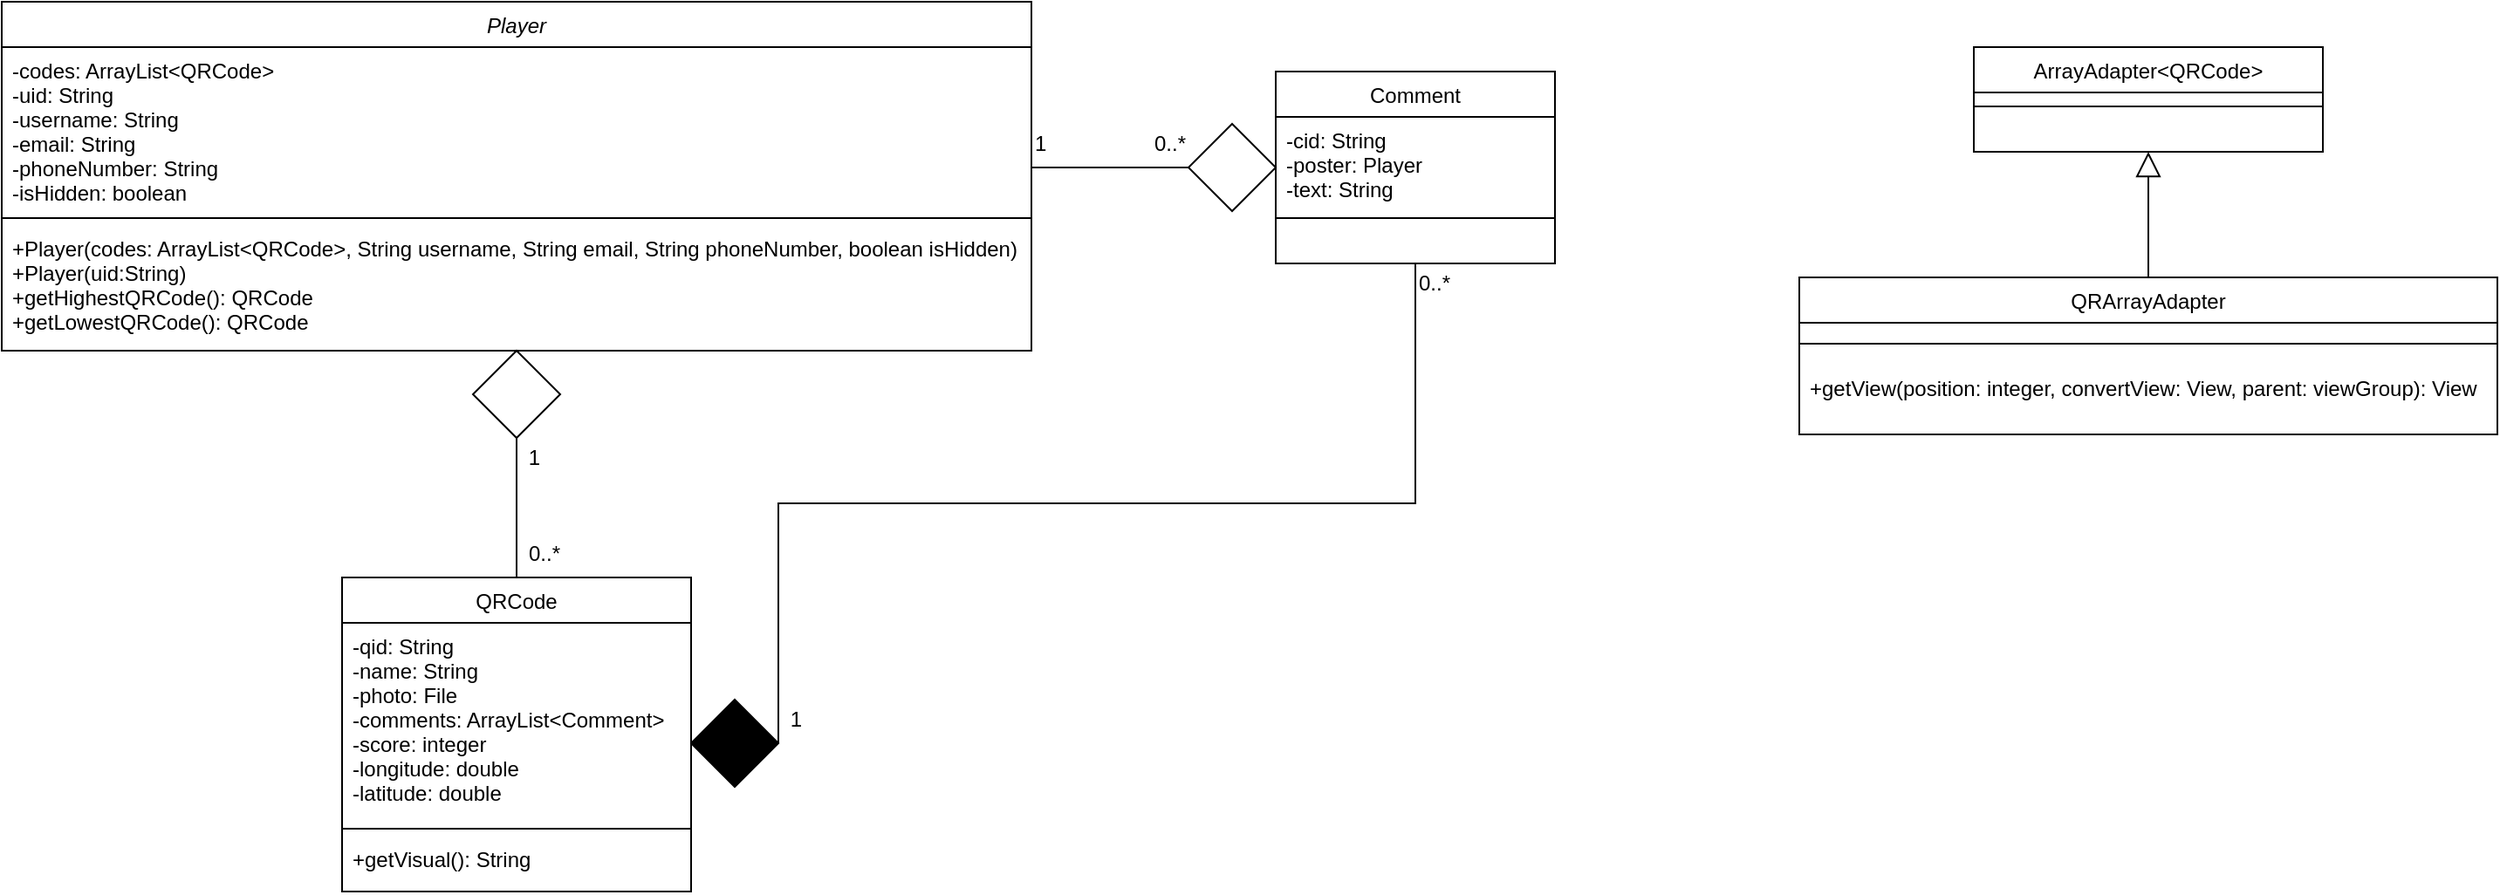 <mxfile version="20.8.23" type="device"><diagram id="C5RBs43oDa-KdzZeNtuy" name="Page-1"><mxGraphModel dx="732" dy="726" grid="1" gridSize="10" guides="1" tooltips="1" connect="1" arrows="1" fold="1" page="1" pageScale="1" pageWidth="1654" pageHeight="1169" math="0" shadow="0"><root><mxCell id="WIyWlLk6GJQsqaUBKTNV-0"/><mxCell id="WIyWlLk6GJQsqaUBKTNV-1" parent="WIyWlLk6GJQsqaUBKTNV-0"/><mxCell id="zkfFHV4jXpPFQw0GAbJ--6" value="QRCode" style="swimlane;fontStyle=0;align=center;verticalAlign=top;childLayout=stackLayout;horizontal=1;startSize=26;horizontalStack=0;resizeParent=1;resizeLast=0;collapsible=1;marginBottom=0;rounded=0;shadow=0;strokeWidth=1;" parent="WIyWlLk6GJQsqaUBKTNV-1" vertex="1"><mxGeometry x="235" y="400" width="200" height="180" as="geometry"><mxRectangle x="130" y="380" width="160" height="26" as="alternateBounds"/></mxGeometry></mxCell><mxCell id="zkfFHV4jXpPFQw0GAbJ--7" value="-qid: String&#10;-name: String&#10;-photo: File&#10;-comments: ArrayList&lt;Comment&gt;&#10;-score: integer&#10;-longitude: double&#10;-latitude: double" style="text;align=left;verticalAlign=top;spacingLeft=4;spacingRight=4;overflow=hidden;rotatable=0;points=[[0,0.5],[1,0.5]];portConstraint=eastwest;" parent="zkfFHV4jXpPFQw0GAbJ--6" vertex="1"><mxGeometry y="26" width="200" height="114" as="geometry"/></mxCell><mxCell id="zkfFHV4jXpPFQw0GAbJ--9" value="" style="line;html=1;strokeWidth=1;align=left;verticalAlign=middle;spacingTop=-1;spacingLeft=3;spacingRight=3;rotatable=0;labelPosition=right;points=[];portConstraint=eastwest;" parent="zkfFHV4jXpPFQw0GAbJ--6" vertex="1"><mxGeometry y="140" width="200" height="8" as="geometry"/></mxCell><mxCell id="wJ786lOBI6JB7BBE6zlU-8" value="+getVisual(): String" style="text;align=left;verticalAlign=top;spacingLeft=4;spacingRight=4;overflow=hidden;rotatable=0;points=[[0,0.5],[1,0.5]];portConstraint=eastwest;" vertex="1" parent="zkfFHV4jXpPFQw0GAbJ--6"><mxGeometry y="148" width="200" height="30" as="geometry"/></mxCell><mxCell id="zkfFHV4jXpPFQw0GAbJ--26" value="" style="endArrow=none;shadow=0;strokeWidth=1;rounded=0;endFill=0;edgeStyle=elbowEdgeStyle;elbow=vertical;entryX=0;entryY=0.5;entryDx=0;entryDy=0;" parent="WIyWlLk6GJQsqaUBKTNV-1" source="zkfFHV4jXpPFQw0GAbJ--0" target="2BQzIX3aD6I6nqEZA5Km-3" edge="1"><mxGeometry x="0.5" y="41" relative="1" as="geometry"><mxPoint x="380" y="192" as="sourcePoint"/><mxPoint x="750" y="155" as="targetPoint"/><mxPoint x="-40" y="32" as="offset"/></mxGeometry></mxCell><mxCell id="zkfFHV4jXpPFQw0GAbJ--27" value="1" style="resizable=0;align=left;verticalAlign=bottom;labelBackgroundColor=none;fontSize=12;" parent="zkfFHV4jXpPFQw0GAbJ--26" connectable="0" vertex="1"><mxGeometry x="-1" relative="1" as="geometry"><mxPoint y="-5" as="offset"/></mxGeometry></mxCell><mxCell id="zkfFHV4jXpPFQw0GAbJ--28" value="0..*" style="resizable=0;align=right;verticalAlign=bottom;labelBackgroundColor=none;fontSize=12;" parent="zkfFHV4jXpPFQw0GAbJ--26" connectable="0" vertex="1"><mxGeometry x="1" relative="1" as="geometry"><mxPoint y="-5" as="offset"/></mxGeometry></mxCell><mxCell id="2BQzIX3aD6I6nqEZA5Km-4" value="" style="group" parent="WIyWlLk6GJQsqaUBKTNV-1" vertex="1" connectable="0"><mxGeometry x="720" y="110" width="210" height="110" as="geometry"/></mxCell><mxCell id="zkfFHV4jXpPFQw0GAbJ--17" value="Comment" style="swimlane;fontStyle=0;align=center;verticalAlign=top;childLayout=stackLayout;horizontal=1;startSize=26;horizontalStack=0;resizeParent=1;resizeLast=0;collapsible=1;marginBottom=0;rounded=0;shadow=0;strokeWidth=1;" parent="2BQzIX3aD6I6nqEZA5Km-4" vertex="1"><mxGeometry x="50" width="160" height="110" as="geometry"><mxRectangle x="550" y="140" width="160" height="26" as="alternateBounds"/></mxGeometry></mxCell><mxCell id="zkfFHV4jXpPFQw0GAbJ--18" value="-cid: String&#10;-poster: Player&#10;-text: String" style="text;align=left;verticalAlign=top;spacingLeft=4;spacingRight=4;overflow=hidden;rotatable=0;points=[[0,0.5],[1,0.5]];portConstraint=eastwest;" parent="zkfFHV4jXpPFQw0GAbJ--17" vertex="1"><mxGeometry y="26" width="160" height="54" as="geometry"/></mxCell><mxCell id="zkfFHV4jXpPFQw0GAbJ--23" value="" style="line;html=1;strokeWidth=1;align=left;verticalAlign=middle;spacingTop=-1;spacingLeft=3;spacingRight=3;rotatable=0;labelPosition=right;points=[];portConstraint=eastwest;" parent="zkfFHV4jXpPFQw0GAbJ--17" vertex="1"><mxGeometry y="80" width="160" height="8" as="geometry"/></mxCell><mxCell id="2BQzIX3aD6I6nqEZA5Km-3" value="" style="rhombus;whiteSpace=wrap;html=1;" parent="2BQzIX3aD6I6nqEZA5Km-4" vertex="1"><mxGeometry y="30" width="50" height="50" as="geometry"/></mxCell><mxCell id="2BQzIX3aD6I6nqEZA5Km-7" value="" style="endArrow=none;shadow=0;strokeWidth=1;rounded=0;endFill=0;edgeStyle=elbowEdgeStyle;elbow=vertical;entryX=0.5;entryY=1;entryDx=0;entryDy=0;exitX=0.5;exitY=0;exitDx=0;exitDy=0;" parent="WIyWlLk6GJQsqaUBKTNV-1" source="zkfFHV4jXpPFQw0GAbJ--6" target="2BQzIX3aD6I6nqEZA5Km-10" edge="1"><mxGeometry x="0.5" y="41" relative="1" as="geometry"><mxPoint x="210" y="265" as="sourcePoint"/><mxPoint x="330" y="255" as="targetPoint"/><mxPoint x="-40" y="32" as="offset"/></mxGeometry></mxCell><mxCell id="2BQzIX3aD6I6nqEZA5Km-8" value="0..*" style="resizable=0;align=left;verticalAlign=bottom;labelBackgroundColor=none;fontSize=12;" parent="2BQzIX3aD6I6nqEZA5Km-7" connectable="0" vertex="1"><mxGeometry x="-1" relative="1" as="geometry"><mxPoint x="5" y="-5" as="offset"/></mxGeometry></mxCell><mxCell id="2BQzIX3aD6I6nqEZA5Km-9" value="1" style="resizable=0;align=right;verticalAlign=bottom;labelBackgroundColor=none;fontSize=12;" parent="2BQzIX3aD6I6nqEZA5Km-7" connectable="0" vertex="1"><mxGeometry x="1" relative="1" as="geometry"><mxPoint x="15" y="20" as="offset"/></mxGeometry></mxCell><mxCell id="2BQzIX3aD6I6nqEZA5Km-11" value="" style="group" parent="WIyWlLk6GJQsqaUBKTNV-1" vertex="1" connectable="0"><mxGeometry x="40" y="70" width="590" height="220" as="geometry"/></mxCell><mxCell id="zkfFHV4jXpPFQw0GAbJ--0" value="Player" style="swimlane;fontStyle=2;align=center;verticalAlign=top;childLayout=stackLayout;horizontal=1;startSize=26;horizontalStack=0;resizeParent=1;resizeLast=0;collapsible=1;marginBottom=0;rounded=0;shadow=0;strokeWidth=1;" parent="2BQzIX3aD6I6nqEZA5Km-11" vertex="1"><mxGeometry width="590" height="200" as="geometry"><mxRectangle x="220" y="120" width="160" height="26" as="alternateBounds"/></mxGeometry></mxCell><mxCell id="zkfFHV4jXpPFQw0GAbJ--1" value="-codes: ArrayList&lt;QRCode&gt;&#10;-uid: String&#10;-username: String&#10;-email: String&#10;-phoneNumber: String&#10;-isHidden: boolean" style="text;align=left;verticalAlign=top;spacingLeft=4;spacingRight=4;overflow=hidden;rotatable=0;points=[[0,0.5],[1,0.5]];portConstraint=eastwest;" parent="zkfFHV4jXpPFQw0GAbJ--0" vertex="1"><mxGeometry y="26" width="590" height="94" as="geometry"/></mxCell><mxCell id="zkfFHV4jXpPFQw0GAbJ--4" value="" style="line;html=1;strokeWidth=1;align=left;verticalAlign=middle;spacingTop=-1;spacingLeft=3;spacingRight=3;rotatable=0;labelPosition=right;points=[];portConstraint=eastwest;" parent="zkfFHV4jXpPFQw0GAbJ--0" vertex="1"><mxGeometry y="120" width="590" height="8" as="geometry"/></mxCell><mxCell id="zkfFHV4jXpPFQw0GAbJ--5" value="+Player(codes: ArrayList&lt;QRCode&gt;, String username, String email, String phoneNumber, boolean isHidden)&#10;+Player(uid:String)&#10;+getHighestQRCode(): QRCode&#10;+getLowestQRCode(): QRCode&#10;" style="text;align=left;verticalAlign=top;spacingLeft=4;spacingRight=4;overflow=hidden;rotatable=0;points=[[0,0.5],[1,0.5]];portConstraint=eastwest;" parent="zkfFHV4jXpPFQw0GAbJ--0" vertex="1"><mxGeometry y="128" width="590" height="72" as="geometry"/></mxCell><mxCell id="2BQzIX3aD6I6nqEZA5Km-10" value="" style="rhombus;whiteSpace=wrap;html=1;" parent="2BQzIX3aD6I6nqEZA5Km-11" vertex="1"><mxGeometry x="270" y="200" width="50" height="50" as="geometry"/></mxCell><mxCell id="2BQzIX3aD6I6nqEZA5Km-12" value="" style="endArrow=none;shadow=0;strokeWidth=1;rounded=0;endFill=0;edgeStyle=elbowEdgeStyle;elbow=vertical;entryX=1;entryY=0.5;entryDx=0;entryDy=0;exitX=0.5;exitY=1;exitDx=0;exitDy=0;" parent="WIyWlLk6GJQsqaUBKTNV-1" source="zkfFHV4jXpPFQw0GAbJ--17" target="2BQzIX3aD6I6nqEZA5Km-15" edge="1"><mxGeometry x="0.5" y="41" relative="1" as="geometry"><mxPoint x="760" y="270" as="sourcePoint"/><mxPoint x="500" y="485" as="targetPoint"/><mxPoint x="-40" y="32" as="offset"/></mxGeometry></mxCell><mxCell id="2BQzIX3aD6I6nqEZA5Km-13" value="0..*" style="resizable=0;align=left;verticalAlign=bottom;labelBackgroundColor=none;fontSize=12;" parent="2BQzIX3aD6I6nqEZA5Km-12" connectable="0" vertex="1"><mxGeometry x="-1" relative="1" as="geometry"><mxPoint y="20" as="offset"/></mxGeometry></mxCell><mxCell id="2BQzIX3aD6I6nqEZA5Km-14" value="1" style="resizable=0;align=right;verticalAlign=bottom;labelBackgroundColor=none;fontSize=12;" parent="2BQzIX3aD6I6nqEZA5Km-12" connectable="0" vertex="1"><mxGeometry x="1" relative="1" as="geometry"><mxPoint x="15" y="-5" as="offset"/></mxGeometry></mxCell><mxCell id="2BQzIX3aD6I6nqEZA5Km-15" value="" style="rhombus;whiteSpace=wrap;html=1;fillColor=#000000;" parent="WIyWlLk6GJQsqaUBKTNV-1" vertex="1"><mxGeometry x="435" y="470" width="50" height="50" as="geometry"/></mxCell><mxCell id="wJ786lOBI6JB7BBE6zlU-0" value="" style="group" vertex="1" connectable="0" parent="WIyWlLk6GJQsqaUBKTNV-1"><mxGeometry x="1070" y="228" width="400" height="90" as="geometry"/></mxCell><mxCell id="wJ786lOBI6JB7BBE6zlU-1" value="QRArrayAdapter" style="swimlane;fontStyle=0;align=center;verticalAlign=top;childLayout=stackLayout;horizontal=1;startSize=26;horizontalStack=0;resizeParent=1;resizeLast=0;collapsible=1;marginBottom=0;rounded=0;shadow=0;strokeWidth=1;container=0;" vertex="1" parent="wJ786lOBI6JB7BBE6zlU-0"><mxGeometry width="400" height="90" as="geometry"><mxRectangle x="220" y="120" width="160" height="26" as="alternateBounds"/></mxGeometry></mxCell><mxCell id="wJ786lOBI6JB7BBE6zlU-2" value="" style="line;html=1;strokeWidth=1;align=left;verticalAlign=middle;spacingTop=-1;spacingLeft=3;spacingRight=3;rotatable=0;labelPosition=right;points=[];portConstraint=eastwest;container=0;" vertex="1" parent="wJ786lOBI6JB7BBE6zlU-0"><mxGeometry y="26" width="400" height="24" as="geometry"/></mxCell><mxCell id="wJ786lOBI6JB7BBE6zlU-3" value="+getView(position: integer, convertView: View, parent: viewGroup): View" style="text;align=left;verticalAlign=top;spacingLeft=4;spacingRight=4;overflow=hidden;rotatable=0;points=[[0,0.5],[1,0.5]];portConstraint=eastwest;container=0;" vertex="1" parent="wJ786lOBI6JB7BBE6zlU-0"><mxGeometry y="50" width="400" height="30" as="geometry"/></mxCell><mxCell id="wJ786lOBI6JB7BBE6zlU-4" value="" style="group" vertex="1" connectable="0" parent="WIyWlLk6GJQsqaUBKTNV-1"><mxGeometry x="1170" y="96" width="200" height="60" as="geometry"/></mxCell><mxCell id="wJ786lOBI6JB7BBE6zlU-5" value="ArrayAdapter&lt;QRCode&gt;" style="swimlane;fontStyle=0;align=center;verticalAlign=top;childLayout=stackLayout;horizontal=1;startSize=26;horizontalStack=0;resizeParent=1;resizeLast=0;collapsible=1;marginBottom=0;rounded=0;shadow=0;strokeWidth=1;container=0;" vertex="1" parent="wJ786lOBI6JB7BBE6zlU-4"><mxGeometry width="200" height="60" as="geometry"><mxRectangle x="220" y="120" width="160" height="26" as="alternateBounds"/></mxGeometry></mxCell><mxCell id="wJ786lOBI6JB7BBE6zlU-6" value="" style="line;html=1;strokeWidth=1;align=left;verticalAlign=middle;spacingTop=-1;spacingLeft=3;spacingRight=3;rotatable=0;labelPosition=right;points=[];portConstraint=eastwest;container=0;" vertex="1" parent="wJ786lOBI6JB7BBE6zlU-5"><mxGeometry y="26" width="200" height="16" as="geometry"/></mxCell><mxCell id="wJ786lOBI6JB7BBE6zlU-7" style="edgeStyle=orthogonalEdgeStyle;rounded=0;orthogonalLoop=1;jettySize=auto;html=1;exitX=0.5;exitY=0;exitDx=0;exitDy=0;entryX=0.5;entryY=1;entryDx=0;entryDy=0;endArrow=block;endFill=0;endSize=12;" edge="1" parent="WIyWlLk6GJQsqaUBKTNV-1" source="wJ786lOBI6JB7BBE6zlU-1" target="wJ786lOBI6JB7BBE6zlU-5"><mxGeometry relative="1" as="geometry"/></mxCell></root></mxGraphModel></diagram></mxfile>